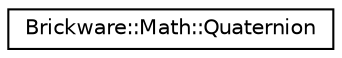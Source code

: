 digraph "Graphical Class Hierarchy"
{
  edge [fontname="Helvetica",fontsize="10",labelfontname="Helvetica",labelfontsize="10"];
  node [fontname="Helvetica",fontsize="10",shape=record];
  rankdir="LR";
  Node1 [label="Brickware::Math::Quaternion",height=0.2,width=0.4,color="black", fillcolor="white", style="filled",URL="$classBrickware_1_1Math_1_1Quaternion.html"];
}

